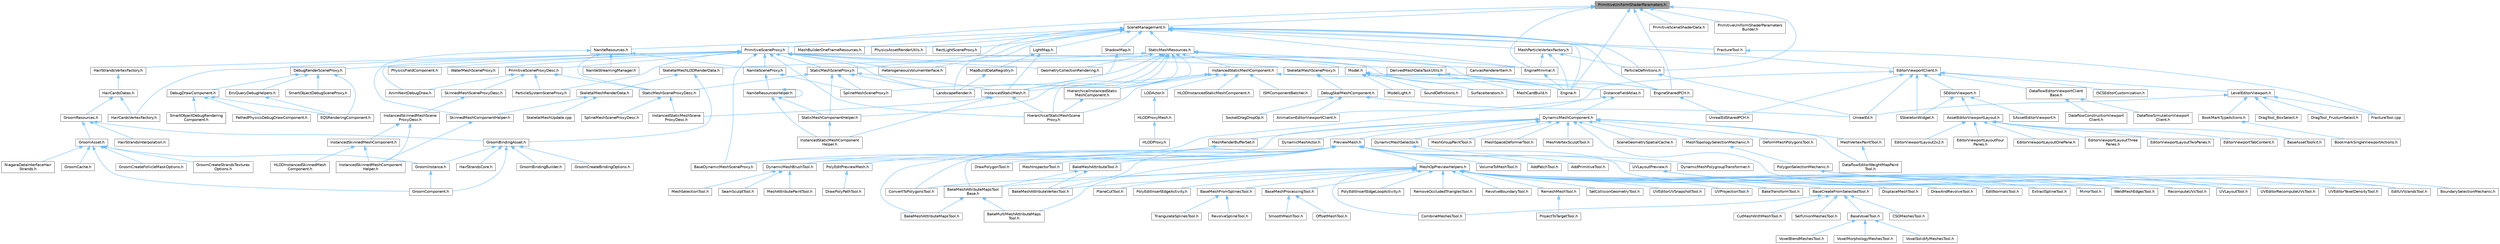 digraph "PrimitiveUniformShaderParameters.h"
{
 // INTERACTIVE_SVG=YES
 // LATEX_PDF_SIZE
  bgcolor="transparent";
  edge [fontname=Helvetica,fontsize=10,labelfontname=Helvetica,labelfontsize=10];
  node [fontname=Helvetica,fontsize=10,shape=box,height=0.2,width=0.4];
  Node1 [id="Node000001",label="PrimitiveUniformShaderParameters.h",height=0.2,width=0.4,color="gray40", fillcolor="grey60", style="filled", fontcolor="black",tooltip=" "];
  Node1 -> Node2 [id="edge1_Node000001_Node000002",dir="back",color="steelblue1",style="solid",tooltip=" "];
  Node2 [id="Node000002",label="Engine.h",height=0.2,width=0.4,color="grey40", fillcolor="white", style="filled",URL="$d1/d34/Public_2Engine_8h.html",tooltip=" "];
  Node1 -> Node3 [id="edge2_Node000001_Node000003",dir="back",color="steelblue1",style="solid",tooltip=" "];
  Node3 [id="Node000003",label="EngineMinimal.h",height=0.2,width=0.4,color="grey40", fillcolor="white", style="filled",URL="$d0/d2c/EngineMinimal_8h.html",tooltip=" "];
  Node3 -> Node2 [id="edge3_Node000003_Node000002",dir="back",color="steelblue1",style="solid",tooltip=" "];
  Node1 -> Node4 [id="edge4_Node000001_Node000004",dir="back",color="steelblue1",style="solid",tooltip=" "];
  Node4 [id="Node000004",label="EngineSharedPCH.h",height=0.2,width=0.4,color="grey40", fillcolor="white", style="filled",URL="$dc/dbb/EngineSharedPCH_8h.html",tooltip=" "];
  Node4 -> Node5 [id="edge5_Node000004_Node000005",dir="back",color="steelblue1",style="solid",tooltip=" "];
  Node5 [id="Node000005",label="UnrealEdSharedPCH.h",height=0.2,width=0.4,color="grey40", fillcolor="white", style="filled",URL="$d1/de6/UnrealEdSharedPCH_8h.html",tooltip=" "];
  Node1 -> Node6 [id="edge6_Node000001_Node000006",dir="back",color="steelblue1",style="solid",tooltip=" "];
  Node6 [id="Node000006",label="ParticleDefinitions.h",height=0.2,width=0.4,color="grey40", fillcolor="white", style="filled",URL="$db/dde/ParticleDefinitions_8h.html",tooltip=" "];
  Node6 -> Node7 [id="edge7_Node000006_Node000007",dir="back",color="steelblue1",style="solid",tooltip=" "];
  Node7 [id="Node000007",label="UnrealEd.h",height=0.2,width=0.4,color="grey40", fillcolor="white", style="filled",URL="$d2/d5f/UnrealEd_8h.html",tooltip=" "];
  Node1 -> Node8 [id="edge8_Node000001_Node000008",dir="back",color="steelblue1",style="solid",tooltip=" "];
  Node8 [id="Node000008",label="PrimitiveSceneProxy.h",height=0.2,width=0.4,color="grey40", fillcolor="white", style="filled",URL="$dc/d1e/PrimitiveSceneProxy_8h.html",tooltip=" "];
  Node8 -> Node9 [id="edge9_Node000008_Node000009",dir="back",color="steelblue1",style="solid",tooltip=" "];
  Node9 [id="Node000009",label="AnimNextDebugDraw.h",height=0.2,width=0.4,color="grey40", fillcolor="white", style="filled",URL="$dd/de1/AnimNextDebugDraw_8h.html",tooltip=" "];
  Node8 -> Node10 [id="edge10_Node000008_Node000010",dir="back",color="steelblue1",style="solid",tooltip=" "];
  Node10 [id="Node000010",label="BaseDynamicMeshSceneProxy.h",height=0.2,width=0.4,color="grey40", fillcolor="white", style="filled",URL="$d2/dee/BaseDynamicMeshSceneProxy_8h.html",tooltip=" "];
  Node8 -> Node11 [id="edge11_Node000008_Node000011",dir="back",color="steelblue1",style="solid",tooltip=" "];
  Node11 [id="Node000011",label="DebugRenderSceneProxy.h",height=0.2,width=0.4,color="grey40", fillcolor="white", style="filled",URL="$dc/db2/DebugRenderSceneProxy_8h.html",tooltip=" "];
  Node11 -> Node12 [id="edge12_Node000011_Node000012",dir="back",color="steelblue1",style="solid",tooltip=" "];
  Node12 [id="Node000012",label="DebugDrawComponent.h",height=0.2,width=0.4,color="grey40", fillcolor="white", style="filled",URL="$d9/dae/DebugDrawComponent_8h.html",tooltip=" "];
  Node12 -> Node13 [id="edge13_Node000012_Node000013",dir="back",color="steelblue1",style="solid",tooltip=" "];
  Node13 [id="Node000013",label="EQSRenderingComponent.h",height=0.2,width=0.4,color="grey40", fillcolor="white", style="filled",URL="$df/d63/EQSRenderingComponent_8h.html",tooltip=" "];
  Node12 -> Node14 [id="edge14_Node000012_Node000014",dir="back",color="steelblue1",style="solid",tooltip=" "];
  Node14 [id="Node000014",label="PathedPhysicsDebugDrawComponent.h",height=0.2,width=0.4,color="grey40", fillcolor="white", style="filled",URL="$d9/dd8/PathedPhysicsDebugDrawComponent_8h.html",tooltip=" "];
  Node12 -> Node15 [id="edge15_Node000012_Node000015",dir="back",color="steelblue1",style="solid",tooltip=" "];
  Node15 [id="Node000015",label="SmartObjectDebugRendering\lComponent.h",height=0.2,width=0.4,color="grey40", fillcolor="white", style="filled",URL="$d2/db9/SmartObjectDebugRenderingComponent_8h.html",tooltip=" "];
  Node11 -> Node13 [id="edge16_Node000011_Node000013",dir="back",color="steelblue1",style="solid",tooltip=" "];
  Node11 -> Node16 [id="edge17_Node000011_Node000016",dir="back",color="steelblue1",style="solid",tooltip=" "];
  Node16 [id="Node000016",label="EnvQueryDebugHelpers.h",height=0.2,width=0.4,color="grey40", fillcolor="white", style="filled",URL="$de/dda/EnvQueryDebugHelpers_8h.html",tooltip=" "];
  Node16 -> Node13 [id="edge18_Node000016_Node000013",dir="back",color="steelblue1",style="solid",tooltip=" "];
  Node11 -> Node17 [id="edge19_Node000011_Node000017",dir="back",color="steelblue1",style="solid",tooltip=" "];
  Node17 [id="Node000017",label="SmartObjectDebugSceneProxy.h",height=0.2,width=0.4,color="grey40", fillcolor="white", style="filled",URL="$dd/df5/SmartObjectDebugSceneProxy_8h.html",tooltip=" "];
  Node8 -> Node2 [id="edge20_Node000008_Node000002",dir="back",color="steelblue1",style="solid",tooltip=" "];
  Node8 -> Node3 [id="edge21_Node000008_Node000003",dir="back",color="steelblue1",style="solid",tooltip=" "];
  Node8 -> Node4 [id="edge22_Node000008_Node000004",dir="back",color="steelblue1",style="solid",tooltip=" "];
  Node8 -> Node18 [id="edge23_Node000008_Node000018",dir="back",color="steelblue1",style="solid",tooltip=" "];
  Node18 [id="Node000018",label="GeometryCollectionRendering.h",height=0.2,width=0.4,color="grey40", fillcolor="white", style="filled",URL="$dc/d68/GeometryCollectionRendering_8h.html",tooltip=" "];
  Node8 -> Node19 [id="edge24_Node000008_Node000019",dir="back",color="steelblue1",style="solid",tooltip=" "];
  Node19 [id="Node000019",label="HairCardsVertexFactory.h",height=0.2,width=0.4,color="grey40", fillcolor="white", style="filled",URL="$de/d8e/HairCardsVertexFactory_8h.html",tooltip=" "];
  Node8 -> Node20 [id="edge25_Node000008_Node000020",dir="back",color="steelblue1",style="solid",tooltip=" "];
  Node20 [id="Node000020",label="HairStrandsVertexFactory.h",height=0.2,width=0.4,color="grey40", fillcolor="white", style="filled",URL="$d0/d1c/HairStrandsVertexFactory_8h.html",tooltip=" "];
  Node20 -> Node21 [id="edge26_Node000020_Node000021",dir="back",color="steelblue1",style="solid",tooltip=" "];
  Node21 [id="Node000021",label="HairCardsDatas.h",height=0.2,width=0.4,color="grey40", fillcolor="white", style="filled",URL="$da/d01/HairCardsDatas_8h.html",tooltip=" "];
  Node21 -> Node22 [id="edge27_Node000021_Node000022",dir="back",color="steelblue1",style="solid",tooltip=" "];
  Node22 [id="Node000022",label="GroomResources.h",height=0.2,width=0.4,color="grey40", fillcolor="white", style="filled",URL="$d0/d70/GroomResources_8h.html",tooltip=" "];
  Node22 -> Node23 [id="edge28_Node000022_Node000023",dir="back",color="steelblue1",style="solid",tooltip=" "];
  Node23 [id="Node000023",label="GroomAsset.h",height=0.2,width=0.4,color="grey40", fillcolor="white", style="filled",URL="$d8/df1/GroomAsset_8h.html",tooltip=" "];
  Node23 -> Node24 [id="edge29_Node000023_Node000024",dir="back",color="steelblue1",style="solid",tooltip=" "];
  Node24 [id="Node000024",label="GroomCache.h",height=0.2,width=0.4,color="grey40", fillcolor="white", style="filled",URL="$d7/d6e/GroomCache_8h.html",tooltip=" "];
  Node23 -> Node25 [id="edge30_Node000023_Node000025",dir="back",color="steelblue1",style="solid",tooltip=" "];
  Node25 [id="Node000025",label="GroomComponent.h",height=0.2,width=0.4,color="grey40", fillcolor="white", style="filled",URL="$de/d2e/GroomComponent_8h.html",tooltip=" "];
  Node23 -> Node26 [id="edge31_Node000023_Node000026",dir="back",color="steelblue1",style="solid",tooltip=" "];
  Node26 [id="Node000026",label="GroomCreateFollicleMaskOptions.h",height=0.2,width=0.4,color="grey40", fillcolor="white", style="filled",URL="$d7/d8b/GroomCreateFollicleMaskOptions_8h.html",tooltip=" "];
  Node23 -> Node27 [id="edge32_Node000023_Node000027",dir="back",color="steelblue1",style="solid",tooltip=" "];
  Node27 [id="Node000027",label="GroomCreateStrandsTextures\lOptions.h",height=0.2,width=0.4,color="grey40", fillcolor="white", style="filled",URL="$da/dfc/GroomCreateStrandsTexturesOptions_8h.html",tooltip=" "];
  Node23 -> Node28 [id="edge33_Node000023_Node000028",dir="back",color="steelblue1",style="solid",tooltip=" "];
  Node28 [id="Node000028",label="GroomInstance.h",height=0.2,width=0.4,color="grey40", fillcolor="white", style="filled",URL="$dd/d47/GroomInstance_8h.html",tooltip=" "];
  Node28 -> Node25 [id="edge34_Node000028_Node000025",dir="back",color="steelblue1",style="solid",tooltip=" "];
  Node23 -> Node29 [id="edge35_Node000023_Node000029",dir="back",color="steelblue1",style="solid",tooltip=" "];
  Node29 [id="Node000029",label="NiagaraDataInterfaceHair\lStrands.h",height=0.2,width=0.4,color="grey40", fillcolor="white", style="filled",URL="$da/dd2/NiagaraDataInterfaceHairStrands_8h.html",tooltip=" "];
  Node22 -> Node30 [id="edge36_Node000022_Node000030",dir="back",color="steelblue1",style="solid",tooltip=" "];
  Node30 [id="Node000030",label="GroomBindingAsset.h",height=0.2,width=0.4,color="grey40", fillcolor="white", style="filled",URL="$de/d26/GroomBindingAsset_8h.html",tooltip=" "];
  Node30 -> Node31 [id="edge37_Node000030_Node000031",dir="back",color="steelblue1",style="solid",tooltip=" "];
  Node31 [id="Node000031",label="GroomBindingBuilder.h",height=0.2,width=0.4,color="grey40", fillcolor="white", style="filled",URL="$d2/d2f/GroomBindingBuilder_8h.html",tooltip=" "];
  Node30 -> Node25 [id="edge38_Node000030_Node000025",dir="back",color="steelblue1",style="solid",tooltip=" "];
  Node30 -> Node32 [id="edge39_Node000030_Node000032",dir="back",color="steelblue1",style="solid",tooltip=" "];
  Node32 [id="Node000032",label="GroomCreateBindingOptions.h",height=0.2,width=0.4,color="grey40", fillcolor="white", style="filled",URL="$d5/dba/GroomCreateBindingOptions_8h.html",tooltip=" "];
  Node30 -> Node28 [id="edge40_Node000030_Node000028",dir="back",color="steelblue1",style="solid",tooltip=" "];
  Node30 -> Node33 [id="edge41_Node000030_Node000033",dir="back",color="steelblue1",style="solid",tooltip=" "];
  Node33 [id="Node000033",label="HairStrandsCore.h",height=0.2,width=0.4,color="grey40", fillcolor="white", style="filled",URL="$d7/def/HairStrandsCore_8h.html",tooltip=" "];
  Node22 -> Node34 [id="edge42_Node000022_Node000034",dir="back",color="steelblue1",style="solid",tooltip=" "];
  Node34 [id="Node000034",label="HairStrandsInterpolation.h",height=0.2,width=0.4,color="grey40", fillcolor="white", style="filled",URL="$de/dab/HairStrandsInterpolation_8h.html",tooltip=" "];
  Node21 -> Node19 [id="edge43_Node000021_Node000019",dir="back",color="steelblue1",style="solid",tooltip=" "];
  Node8 -> Node35 [id="edge44_Node000008_Node000035",dir="back",color="steelblue1",style="solid",tooltip=" "];
  Node35 [id="Node000035",label="HeterogeneousVolumeInterface.h",height=0.2,width=0.4,color="grey40", fillcolor="white", style="filled",URL="$d3/de3/HeterogeneousVolumeInterface_8h.html",tooltip=" "];
  Node8 -> Node36 [id="edge45_Node000008_Node000036",dir="back",color="steelblue1",style="solid",tooltip=" "];
  Node36 [id="Node000036",label="HierarchicalStaticMeshScene\lProxy.h",height=0.2,width=0.4,color="grey40", fillcolor="white", style="filled",URL="$d3/d4d/HierarchicalStaticMeshSceneProxy_8h.html",tooltip=" "];
  Node8 -> Node37 [id="edge46_Node000008_Node000037",dir="back",color="steelblue1",style="solid",tooltip=" "];
  Node37 [id="Node000037",label="LandscapeRender.h",height=0.2,width=0.4,color="grey40", fillcolor="white", style="filled",URL="$df/d67/LandscapeRender_8h.html",tooltip=" "];
  Node8 -> Node38 [id="edge47_Node000008_Node000038",dir="back",color="steelblue1",style="solid",tooltip=" "];
  Node38 [id="Node000038",label="NaniteSceneProxy.h",height=0.2,width=0.4,color="grey40", fillcolor="white", style="filled",URL="$de/dae/NaniteSceneProxy_8h.html",tooltip=" "];
  Node38 -> Node39 [id="edge48_Node000038_Node000039",dir="back",color="steelblue1",style="solid",tooltip=" "];
  Node39 [id="Node000039",label="NaniteResourcesHelper.h",height=0.2,width=0.4,color="grey40", fillcolor="white", style="filled",URL="$dc/d48/NaniteResourcesHelper_8h.html",tooltip=" "];
  Node39 -> Node40 [id="edge49_Node000039_Node000040",dir="back",color="steelblue1",style="solid",tooltip=" "];
  Node40 [id="Node000040",label="InstancedStaticMeshComponent\lHelper.h",height=0.2,width=0.4,color="grey40", fillcolor="white", style="filled",URL="$dc/dc7/InstancedStaticMeshComponentHelper_8h.html",tooltip=" "];
  Node39 -> Node39 [id="edge50_Node000039_Node000039",dir="back",color="steelblue1",style="solid",tooltip=" "];
  Node39 -> Node41 [id="edge51_Node000039_Node000041",dir="back",color="steelblue1",style="solid",tooltip=" "];
  Node41 [id="Node000041",label="StaticMeshComponentHelper.h",height=0.2,width=0.4,color="grey40", fillcolor="white", style="filled",URL="$dc/dc1/StaticMeshComponentHelper_8h.html",tooltip=" "];
  Node41 -> Node40 [id="edge52_Node000041_Node000040",dir="back",color="steelblue1",style="solid",tooltip=" "];
  Node38 -> Node42 [id="edge53_Node000038_Node000042",dir="back",color="steelblue1",style="solid",tooltip=" "];
  Node42 [id="Node000042",label="SplineMeshSceneProxy.h",height=0.2,width=0.4,color="grey40", fillcolor="white", style="filled",URL="$dd/dcb/SplineMeshSceneProxy_8h.html",tooltip=" "];
  Node8 -> Node43 [id="edge54_Node000008_Node000043",dir="back",color="steelblue1",style="solid",tooltip=" "];
  Node43 [id="Node000043",label="ParticleSystemSceneProxy.h",height=0.2,width=0.4,color="grey40", fillcolor="white", style="filled",URL="$dd/d25/ParticleSystemSceneProxy_8h.html",tooltip=" "];
  Node8 -> Node44 [id="edge55_Node000008_Node000044",dir="back",color="steelblue1",style="solid",tooltip=" "];
  Node44 [id="Node000044",label="PhysicsFieldComponent.h",height=0.2,width=0.4,color="grey40", fillcolor="white", style="filled",URL="$dd/d76/PhysicsFieldComponent_8h.html",tooltip=" "];
  Node8 -> Node45 [id="edge56_Node000008_Node000045",dir="back",color="steelblue1",style="solid",tooltip=" "];
  Node45 [id="Node000045",label="PrimitiveSceneProxyDesc.h",height=0.2,width=0.4,color="grey40", fillcolor="white", style="filled",URL="$d8/d20/PrimitiveSceneProxyDesc_8h.html",tooltip=" "];
  Node45 -> Node9 [id="edge57_Node000045_Node000009",dir="back",color="steelblue1",style="solid",tooltip=" "];
  Node45 -> Node43 [id="edge58_Node000045_Node000043",dir="back",color="steelblue1",style="solid",tooltip=" "];
  Node45 -> Node46 [id="edge59_Node000045_Node000046",dir="back",color="steelblue1",style="solid",tooltip=" "];
  Node46 [id="Node000046",label="SkinnedMeshSceneProxyDesc.h",height=0.2,width=0.4,color="grey40", fillcolor="white", style="filled",URL="$dd/d6b/SkinnedMeshSceneProxyDesc_8h.html",tooltip=" "];
  Node46 -> Node47 [id="edge60_Node000046_Node000047",dir="back",color="steelblue1",style="solid",tooltip=" "];
  Node47 [id="Node000047",label="InstancedSkinnedMeshScene\lProxyDesc.h",height=0.2,width=0.4,color="grey40", fillcolor="white", style="filled",URL="$d7/d6c/InstancedSkinnedMeshSceneProxyDesc_8h.html",tooltip=" "];
  Node47 -> Node48 [id="edge61_Node000047_Node000048",dir="back",color="steelblue1",style="solid",tooltip=" "];
  Node48 [id="Node000048",label="InstancedSkinnedMeshComponent.h",height=0.2,width=0.4,color="grey40", fillcolor="white", style="filled",URL="$d7/da7/InstancedSkinnedMeshComponent_8h.html",tooltip=" "];
  Node48 -> Node49 [id="edge62_Node000048_Node000049",dir="back",color="steelblue1",style="solid",tooltip=" "];
  Node49 [id="Node000049",label="HLODInstancedSkinnedMesh\lComponent.h",height=0.2,width=0.4,color="grey40", fillcolor="white", style="filled",URL="$d5/d06/HLODInstancedSkinnedMeshComponent_8h.html",tooltip=" "];
  Node48 -> Node50 [id="edge63_Node000048_Node000050",dir="back",color="steelblue1",style="solid",tooltip=" "];
  Node50 [id="Node000050",label="InstancedSkinnedMeshComponent\lHelper.h",height=0.2,width=0.4,color="grey40", fillcolor="white", style="filled",URL="$d1/d86/InstancedSkinnedMeshComponentHelper_8h.html",tooltip=" "];
  Node47 -> Node50 [id="edge64_Node000047_Node000050",dir="back",color="steelblue1",style="solid",tooltip=" "];
  Node45 -> Node51 [id="edge65_Node000045_Node000051",dir="back",color="steelblue1",style="solid",tooltip=" "];
  Node51 [id="Node000051",label="StaticMeshSceneProxyDesc.h",height=0.2,width=0.4,color="grey40", fillcolor="white", style="filled",URL="$d0/d31/StaticMeshSceneProxyDesc_8h.html",tooltip=" "];
  Node51 -> Node52 [id="edge66_Node000051_Node000052",dir="back",color="steelblue1",style="solid",tooltip=" "];
  Node52 [id="Node000052",label="InstancedStaticMeshScene\lProxyDesc.h",height=0.2,width=0.4,color="grey40", fillcolor="white", style="filled",URL="$db/dcf/InstancedStaticMeshSceneProxyDesc_8h.html",tooltip=" "];
  Node51 -> Node53 [id="edge67_Node000051_Node000053",dir="back",color="steelblue1",style="solid",tooltip=" "];
  Node53 [id="Node000053",label="SplineMeshSceneProxyDesc.h",height=0.2,width=0.4,color="grey40", fillcolor="white", style="filled",URL="$db/d1b/SplineMeshSceneProxyDesc_8h.html",tooltip=" "];
  Node8 -> Node54 [id="edge68_Node000008_Node000054",dir="back",color="steelblue1",style="solid",tooltip=" "];
  Node54 [id="Node000054",label="SkeletalMeshSceneProxy.h",height=0.2,width=0.4,color="grey40", fillcolor="white", style="filled",URL="$de/de8/SkeletalMeshSceneProxy_8h.html",tooltip=" "];
  Node54 -> Node55 [id="edge69_Node000054_Node000055",dir="back",color="steelblue1",style="solid",tooltip=" "];
  Node55 [id="Node000055",label="DebugSkelMeshComponent.h",height=0.2,width=0.4,color="grey40", fillcolor="white", style="filled",URL="$d5/d33/DebugSkelMeshComponent_8h.html",tooltip=" "];
  Node55 -> Node56 [id="edge70_Node000055_Node000056",dir="back",color="steelblue1",style="solid",tooltip=" "];
  Node56 [id="Node000056",label="AnimationEditorViewportClient.h",height=0.2,width=0.4,color="grey40", fillcolor="white", style="filled",URL="$d1/d45/AnimationEditorViewportClient_8h.html",tooltip=" "];
  Node55 -> Node57 [id="edge71_Node000055_Node000057",dir="back",color="steelblue1",style="solid",tooltip=" "];
  Node57 [id="Node000057",label="SocketDragDropOp.h",height=0.2,width=0.4,color="grey40", fillcolor="white", style="filled",URL="$d2/d53/SocketDragDropOp_8h.html",tooltip=" "];
  Node55 -> Node7 [id="edge72_Node000055_Node000007",dir="back",color="steelblue1",style="solid",tooltip=" "];
  Node8 -> Node58 [id="edge73_Node000008_Node000058",dir="back",color="steelblue1",style="solid",tooltip=" "];
  Node58 [id="Node000058",label="StaticMeshSceneProxy.h",height=0.2,width=0.4,color="grey40", fillcolor="white", style="filled",URL="$d8/d6d/StaticMeshSceneProxy_8h.html",tooltip=" "];
  Node58 -> Node59 [id="edge74_Node000058_Node000059",dir="back",color="steelblue1",style="solid",tooltip=" "];
  Node59 [id="Node000059",label="InstancedStaticMesh.h",height=0.2,width=0.4,color="grey40", fillcolor="white", style="filled",URL="$dd/d89/InstancedStaticMesh_8h.html",tooltip=" "];
  Node59 -> Node36 [id="edge75_Node000059_Node000036",dir="back",color="steelblue1",style="solid",tooltip=" "];
  Node59 -> Node40 [id="edge76_Node000059_Node000040",dir="back",color="steelblue1",style="solid",tooltip=" "];
  Node59 -> Node52 [id="edge77_Node000059_Node000052",dir="back",color="steelblue1",style="solid",tooltip=" "];
  Node58 -> Node37 [id="edge78_Node000058_Node000037",dir="back",color="steelblue1",style="solid",tooltip=" "];
  Node58 -> Node42 [id="edge79_Node000058_Node000042",dir="back",color="steelblue1",style="solid",tooltip=" "];
  Node58 -> Node41 [id="edge80_Node000058_Node000041",dir="back",color="steelblue1",style="solid",tooltip=" "];
  Node58 -> Node51 [id="edge81_Node000058_Node000051",dir="back",color="steelblue1",style="solid",tooltip=" "];
  Node8 -> Node60 [id="edge82_Node000008_Node000060",dir="back",color="steelblue1",style="solid",tooltip=" "];
  Node60 [id="Node000060",label="WaterMeshSceneProxy.h",height=0.2,width=0.4,color="grey40", fillcolor="white", style="filled",URL="$d2/d6c/WaterMeshSceneProxy_8h.html",tooltip=" "];
  Node1 -> Node61 [id="edge83_Node000001_Node000061",dir="back",color="steelblue1",style="solid",tooltip=" "];
  Node61 [id="Node000061",label="PrimitiveSceneShaderData.h",height=0.2,width=0.4,color="grey40", fillcolor="white", style="filled",URL="$d5/d88/PrimitiveSceneShaderData_8h.html",tooltip=" "];
  Node1 -> Node62 [id="edge84_Node000001_Node000062",dir="back",color="steelblue1",style="solid",tooltip=" "];
  Node62 [id="Node000062",label="PrimitiveUniformShaderParameters\lBuilder.h",height=0.2,width=0.4,color="grey40", fillcolor="white", style="filled",URL="$dd/d96/PrimitiveUniformShaderParametersBuilder_8h.html",tooltip=" "];
  Node1 -> Node63 [id="edge85_Node000001_Node000063",dir="back",color="steelblue1",style="solid",tooltip=" "];
  Node63 [id="Node000063",label="SceneManagement.h",height=0.2,width=0.4,color="grey40", fillcolor="white", style="filled",URL="$de/db9/SceneManagement_8h.html",tooltip=" "];
  Node63 -> Node64 [id="edge86_Node000063_Node000064",dir="back",color="steelblue1",style="solid",tooltip=" "];
  Node64 [id="Node000064",label="EditorViewportClient.h",height=0.2,width=0.4,color="grey40", fillcolor="white", style="filled",URL="$d4/d41/EditorViewportClient_8h.html",tooltip=" "];
  Node64 -> Node56 [id="edge87_Node000064_Node000056",dir="back",color="steelblue1",style="solid",tooltip=" "];
  Node64 -> Node65 [id="edge88_Node000064_Node000065",dir="back",color="steelblue1",style="solid",tooltip=" "];
  Node65 [id="Node000065",label="DataflowEditorViewportClient\lBase.h",height=0.2,width=0.4,color="grey40", fillcolor="white", style="filled",URL="$d8/ddd/DataflowEditorViewportClientBase_8h.html",tooltip=" "];
  Node65 -> Node66 [id="edge89_Node000065_Node000066",dir="back",color="steelblue1",style="solid",tooltip=" "];
  Node66 [id="Node000066",label="DataflowConstructionViewport\lClient.h",height=0.2,width=0.4,color="grey40", fillcolor="white", style="filled",URL="$d5/da1/DataflowConstructionViewportClient_8h.html",tooltip=" "];
  Node65 -> Node67 [id="edge90_Node000065_Node000067",dir="back",color="steelblue1",style="solid",tooltip=" "];
  Node67 [id="Node000067",label="DataflowSimulationViewport\lClient.h",height=0.2,width=0.4,color="grey40", fillcolor="white", style="filled",URL="$da/d6a/DataflowSimulationViewportClient_8h.html",tooltip=" "];
  Node64 -> Node68 [id="edge91_Node000064_Node000068",dir="back",color="steelblue1",style="solid",tooltip=" "];
  Node68 [id="Node000068",label="ISCSEditorCustomization.h",height=0.2,width=0.4,color="grey40", fillcolor="white", style="filled",URL="$de/d19/ISCSEditorCustomization_8h.html",tooltip=" "];
  Node64 -> Node69 [id="edge92_Node000064_Node000069",dir="back",color="steelblue1",style="solid",tooltip=" "];
  Node69 [id="Node000069",label="LevelEditorViewport.h",height=0.2,width=0.4,color="grey40", fillcolor="white", style="filled",URL="$d4/ddf/LevelEditorViewport_8h.html",tooltip=" "];
  Node69 -> Node70 [id="edge93_Node000069_Node000070",dir="back",color="steelblue1",style="solid",tooltip=" "];
  Node70 [id="Node000070",label="BookMarkTypeActions.h",height=0.2,width=0.4,color="grey40", fillcolor="white", style="filled",URL="$d0/d2f/BookMarkTypeActions_8h.html",tooltip=" "];
  Node70 -> Node71 [id="edge94_Node000070_Node000071",dir="back",color="steelblue1",style="solid",tooltip=" "];
  Node71 [id="Node000071",label="BookmarkSingleViewportActions.h",height=0.2,width=0.4,color="grey40", fillcolor="white", style="filled",URL="$d3/dd5/BookmarkSingleViewportActions_8h.html",tooltip=" "];
  Node69 -> Node72 [id="edge95_Node000069_Node000072",dir="back",color="steelblue1",style="solid",tooltip=" "];
  Node72 [id="Node000072",label="DragTool_BoxSelect.h",height=0.2,width=0.4,color="grey40", fillcolor="white", style="filled",URL="$da/dbf/DragTool__BoxSelect_8h.html",tooltip=" "];
  Node69 -> Node73 [id="edge96_Node000069_Node000073",dir="back",color="steelblue1",style="solid",tooltip=" "];
  Node73 [id="Node000073",label="DragTool_FrustumSelect.h",height=0.2,width=0.4,color="grey40", fillcolor="white", style="filled",URL="$db/de7/DragTool__FrustumSelect_8h.html",tooltip=" "];
  Node69 -> Node74 [id="edge97_Node000069_Node000074",dir="back",color="steelblue1",style="solid",tooltip=" "];
  Node74 [id="Node000074",label="FractureTool.cpp",height=0.2,width=0.4,color="grey40", fillcolor="white", style="filled",URL="$dc/d9a/FractureTool_8cpp.html",tooltip=" "];
  Node69 -> Node7 [id="edge98_Node000069_Node000007",dir="back",color="steelblue1",style="solid",tooltip=" "];
  Node64 -> Node75 [id="edge99_Node000064_Node000075",dir="back",color="steelblue1",style="solid",tooltip=" "];
  Node75 [id="Node000075",label="SEditorViewport.h",height=0.2,width=0.4,color="grey40", fillcolor="white", style="filled",URL="$dd/de0/SEditorViewport_8h.html",tooltip=" "];
  Node75 -> Node76 [id="edge100_Node000075_Node000076",dir="back",color="steelblue1",style="solid",tooltip=" "];
  Node76 [id="Node000076",label="AssetEditorViewportLayout.h",height=0.2,width=0.4,color="grey40", fillcolor="white", style="filled",URL="$df/d46/AssetEditorViewportLayout_8h.html",tooltip=" "];
  Node76 -> Node77 [id="edge101_Node000076_Node000077",dir="back",color="steelblue1",style="solid",tooltip=" "];
  Node77 [id="Node000077",label="BaseAssetToolkit.h",height=0.2,width=0.4,color="grey40", fillcolor="white", style="filled",URL="$d4/d85/BaseAssetToolkit_8h.html",tooltip=" "];
  Node76 -> Node78 [id="edge102_Node000076_Node000078",dir="back",color="steelblue1",style="solid",tooltip=" "];
  Node78 [id="Node000078",label="EditorViewportLayout2x2.h",height=0.2,width=0.4,color="grey40", fillcolor="white", style="filled",URL="$df/dbd/EditorViewportLayout2x2_8h.html",tooltip=" "];
  Node76 -> Node79 [id="edge103_Node000076_Node000079",dir="back",color="steelblue1",style="solid",tooltip=" "];
  Node79 [id="Node000079",label="EditorViewportLayoutFour\lPanes.h",height=0.2,width=0.4,color="grey40", fillcolor="white", style="filled",URL="$d4/d84/EditorViewportLayoutFourPanes_8h.html",tooltip=" "];
  Node76 -> Node80 [id="edge104_Node000076_Node000080",dir="back",color="steelblue1",style="solid",tooltip=" "];
  Node80 [id="Node000080",label="EditorViewportLayoutOnePane.h",height=0.2,width=0.4,color="grey40", fillcolor="white", style="filled",URL="$d2/da6/EditorViewportLayoutOnePane_8h.html",tooltip=" "];
  Node76 -> Node81 [id="edge105_Node000076_Node000081",dir="back",color="steelblue1",style="solid",tooltip=" "];
  Node81 [id="Node000081",label="EditorViewportLayoutThree\lPanes.h",height=0.2,width=0.4,color="grey40", fillcolor="white", style="filled",URL="$d2/d25/EditorViewportLayoutThreePanes_8h.html",tooltip=" "];
  Node76 -> Node82 [id="edge106_Node000076_Node000082",dir="back",color="steelblue1",style="solid",tooltip=" "];
  Node82 [id="Node000082",label="EditorViewportLayoutTwoPanes.h",height=0.2,width=0.4,color="grey40", fillcolor="white", style="filled",URL="$dc/d66/EditorViewportLayoutTwoPanes_8h.html",tooltip=" "];
  Node76 -> Node83 [id="edge107_Node000076_Node000083",dir="back",color="steelblue1",style="solid",tooltip=" "];
  Node83 [id="Node000083",label="EditorViewportTabContent.h",height=0.2,width=0.4,color="grey40", fillcolor="white", style="filled",URL="$d9/da4/EditorViewportTabContent_8h.html",tooltip=" "];
  Node75 -> Node84 [id="edge108_Node000075_Node000084",dir="back",color="steelblue1",style="solid",tooltip=" "];
  Node84 [id="Node000084",label="SAssetEditorViewport.h",height=0.2,width=0.4,color="grey40", fillcolor="white", style="filled",URL="$df/d5a/SAssetEditorViewport_8h.html",tooltip=" "];
  Node75 -> Node85 [id="edge109_Node000075_Node000085",dir="back",color="steelblue1",style="solid",tooltip=" "];
  Node85 [id="Node000085",label="SSkeletonWidget.h",height=0.2,width=0.4,color="grey40", fillcolor="white", style="filled",URL="$dd/da7/SSkeletonWidget_8h.html",tooltip=" "];
  Node64 -> Node85 [id="edge110_Node000064_Node000085",dir="back",color="steelblue1",style="solid",tooltip=" "];
  Node64 -> Node7 [id="edge111_Node000064_Node000007",dir="back",color="steelblue1",style="solid",tooltip=" "];
  Node64 -> Node5 [id="edge112_Node000064_Node000005",dir="back",color="steelblue1",style="solid",tooltip=" "];
  Node63 -> Node2 [id="edge113_Node000063_Node000002",dir="back",color="steelblue1",style="solid",tooltip=" "];
  Node63 -> Node3 [id="edge114_Node000063_Node000003",dir="back",color="steelblue1",style="solid",tooltip=" "];
  Node63 -> Node4 [id="edge115_Node000063_Node000004",dir="back",color="steelblue1",style="solid",tooltip=" "];
  Node63 -> Node86 [id="edge116_Node000063_Node000086",dir="back",color="steelblue1",style="solid",tooltip=" "];
  Node86 [id="Node000086",label="FractureTool.h",height=0.2,width=0.4,color="grey40", fillcolor="white", style="filled",URL="$d4/d30/FractureTool_8h.html",tooltip=" "];
  Node86 -> Node74 [id="edge117_Node000086_Node000074",dir="back",color="steelblue1",style="solid",tooltip=" "];
  Node63 -> Node35 [id="edge118_Node000063_Node000035",dir="back",color="steelblue1",style="solid",tooltip=" "];
  Node63 -> Node37 [id="edge119_Node000063_Node000037",dir="back",color="steelblue1",style="solid",tooltip=" "];
  Node63 -> Node87 [id="edge120_Node000063_Node000087",dir="back",color="steelblue1",style="solid",tooltip=" "];
  Node87 [id="Node000087",label="LightMap.h",height=0.2,width=0.4,color="grey40", fillcolor="white", style="filled",URL="$d1/d76/LightMap_8h.html",tooltip=" "];
  Node87 -> Node59 [id="edge121_Node000087_Node000059",dir="back",color="steelblue1",style="solid",tooltip=" "];
  Node87 -> Node88 [id="edge122_Node000087_Node000088",dir="back",color="steelblue1",style="solid",tooltip=" "];
  Node88 [id="Node000088",label="MapBuildDataRegistry.h",height=0.2,width=0.4,color="grey40", fillcolor="white", style="filled",URL="$df/dac/MapBuildDataRegistry_8h.html",tooltip=" "];
  Node88 -> Node37 [id="edge123_Node000088_Node000037",dir="back",color="steelblue1",style="solid",tooltip=" "];
  Node63 -> Node89 [id="edge124_Node000063_Node000089",dir="back",color="steelblue1",style="solid",tooltip=" "];
  Node89 [id="Node000089",label="MeshBuilderOneFrameResources.h",height=0.2,width=0.4,color="grey40", fillcolor="white", style="filled",URL="$df/d7c/MeshBuilderOneFrameResources_8h.html",tooltip=" "];
  Node63 -> Node90 [id="edge125_Node000063_Node000090",dir="back",color="steelblue1",style="solid",tooltip=" "];
  Node90 [id="Node000090",label="MeshParticleVertexFactory.h",height=0.2,width=0.4,color="grey40", fillcolor="white", style="filled",URL="$d5/d83/MeshParticleVertexFactory_8h.html",tooltip=" "];
  Node90 -> Node2 [id="edge126_Node000090_Node000002",dir="back",color="steelblue1",style="solid",tooltip=" "];
  Node90 -> Node3 [id="edge127_Node000090_Node000003",dir="back",color="steelblue1",style="solid",tooltip=" "];
  Node90 -> Node6 [id="edge128_Node000090_Node000006",dir="back",color="steelblue1",style="solid",tooltip=" "];
  Node63 -> Node91 [id="edge129_Node000063_Node000091",dir="back",color="steelblue1",style="solid",tooltip=" "];
  Node91 [id="Node000091",label="NaniteResources.h",height=0.2,width=0.4,color="grey40", fillcolor="white", style="filled",URL="$d7/d8b/NaniteResources_8h.html",tooltip=" "];
  Node91 -> Node38 [id="edge130_Node000091_Node000038",dir="back",color="steelblue1",style="solid",tooltip=" "];
  Node91 -> Node92 [id="edge131_Node000091_Node000092",dir="back",color="steelblue1",style="solid",tooltip=" "];
  Node92 [id="Node000092",label="NaniteStreamingManager.h",height=0.2,width=0.4,color="grey40", fillcolor="white", style="filled",URL="$d2/d3f/NaniteStreamingManager_8h.html",tooltip=" "];
  Node91 -> Node93 [id="edge132_Node000091_Node000093",dir="back",color="steelblue1",style="solid",tooltip=" "];
  Node93 [id="Node000093",label="SkinnedMeshComponentHelper.h",height=0.2,width=0.4,color="grey40", fillcolor="white", style="filled",URL="$db/d81/SkinnedMeshComponentHelper_8h.html",tooltip=" "];
  Node93 -> Node50 [id="edge133_Node000093_Node000050",dir="back",color="steelblue1",style="solid",tooltip=" "];
  Node91 -> Node51 [id="edge134_Node000091_Node000051",dir="back",color="steelblue1",style="solid",tooltip=" "];
  Node63 -> Node6 [id="edge135_Node000063_Node000006",dir="back",color="steelblue1",style="solid",tooltip=" "];
  Node63 -> Node94 [id="edge136_Node000063_Node000094",dir="back",color="steelblue1",style="solid",tooltip=" "];
  Node94 [id="Node000094",label="PhysicsAssetRenderUtils.h",height=0.2,width=0.4,color="grey40", fillcolor="white", style="filled",URL="$d2/dee/PhysicsAssetRenderUtils_8h.html",tooltip=" "];
  Node63 -> Node95 [id="edge137_Node000063_Node000095",dir="back",color="steelblue1",style="solid",tooltip=" "];
  Node95 [id="Node000095",label="RectLightSceneProxy.h",height=0.2,width=0.4,color="grey40", fillcolor="white", style="filled",URL="$d4/d78/RectLightSceneProxy_8h.html",tooltip=" "];
  Node63 -> Node96 [id="edge138_Node000063_Node000096",dir="back",color="steelblue1",style="solid",tooltip=" "];
  Node96 [id="Node000096",label="ShadowMap.h",height=0.2,width=0.4,color="grey40", fillcolor="white", style="filled",URL="$d1/ddb/ShadowMap_8h.html",tooltip=" "];
  Node96 -> Node59 [id="edge139_Node000096_Node000059",dir="back",color="steelblue1",style="solid",tooltip=" "];
  Node63 -> Node97 [id="edge140_Node000063_Node000097",dir="back",color="steelblue1",style="solid",tooltip=" "];
  Node97 [id="Node000097",label="StaticMeshResources.h",height=0.2,width=0.4,color="grey40", fillcolor="white", style="filled",URL="$d0/db7/StaticMeshResources_8h.html",tooltip=" "];
  Node97 -> Node98 [id="edge141_Node000097_Node000098",dir="back",color="steelblue1",style="solid",tooltip=" "];
  Node98 [id="Node000098",label="CanvasRendererItem.h",height=0.2,width=0.4,color="grey40", fillcolor="white", style="filled",URL="$d7/d93/CanvasRendererItem_8h.html",tooltip=" "];
  Node97 -> Node99 [id="edge142_Node000097_Node000099",dir="back",color="steelblue1",style="solid",tooltip=" "];
  Node99 [id="Node000099",label="DerivedMeshDataTaskUtils.h",height=0.2,width=0.4,color="grey40", fillcolor="white", style="filled",URL="$d2/d98/DerivedMeshDataTaskUtils_8h.html",tooltip=" "];
  Node99 -> Node100 [id="edge143_Node000099_Node000100",dir="back",color="steelblue1",style="solid",tooltip=" "];
  Node100 [id="Node000100",label="DistanceFieldAtlas.h",height=0.2,width=0.4,color="grey40", fillcolor="white", style="filled",URL="$df/def/DistanceFieldAtlas_8h.html",tooltip=" "];
  Node100 -> Node10 [id="edge144_Node000100_Node000010",dir="back",color="steelblue1",style="solid",tooltip=" "];
  Node100 -> Node101 [id="edge145_Node000100_Node000101",dir="back",color="steelblue1",style="solid",tooltip=" "];
  Node101 [id="Node000101",label="DynamicMeshComponent.h",height=0.2,width=0.4,color="grey40", fillcolor="white", style="filled",URL="$d8/d66/DynamicMeshComponent_8h.html",tooltip=" "];
  Node101 -> Node102 [id="edge146_Node000101_Node000102",dir="back",color="steelblue1",style="solid",tooltip=" "];
  Node102 [id="Node000102",label="DataflowEditorWeightMapPaint\lTool.h",height=0.2,width=0.4,color="grey40", fillcolor="white", style="filled",URL="$db/d46/DataflowEditorWeightMapPaintTool_8h.html",tooltip=" "];
  Node101 -> Node103 [id="edge147_Node000101_Node000103",dir="back",color="steelblue1",style="solid",tooltip=" "];
  Node103 [id="Node000103",label="DeformMeshPolygonsTool.h",height=0.2,width=0.4,color="grey40", fillcolor="white", style="filled",URL="$db/d72/DeformMeshPolygonsTool_8h.html",tooltip=" "];
  Node101 -> Node104 [id="edge148_Node000101_Node000104",dir="back",color="steelblue1",style="solid",tooltip=" "];
  Node104 [id="Node000104",label="DynamicMeshActor.h",height=0.2,width=0.4,color="grey40", fillcolor="white", style="filled",URL="$d1/d71/DynamicMeshActor_8h.html",tooltip=" "];
  Node101 -> Node105 [id="edge149_Node000101_Node000105",dir="back",color="steelblue1",style="solid",tooltip=" "];
  Node105 [id="Node000105",label="DynamicMeshBrushTool.h",height=0.2,width=0.4,color="grey40", fillcolor="white", style="filled",URL="$da/d04/DynamicMeshBrushTool_8h.html",tooltip=" "];
  Node105 -> Node106 [id="edge150_Node000105_Node000106",dir="back",color="steelblue1",style="solid",tooltip=" "];
  Node106 [id="Node000106",label="MeshAttributePaintTool.h",height=0.2,width=0.4,color="grey40", fillcolor="white", style="filled",URL="$d3/d29/MeshAttributePaintTool_8h.html",tooltip=" "];
  Node105 -> Node107 [id="edge151_Node000105_Node000107",dir="back",color="steelblue1",style="solid",tooltip=" "];
  Node107 [id="Node000107",label="MeshSelectionTool.h",height=0.2,width=0.4,color="grey40", fillcolor="white", style="filled",URL="$d8/d80/MeshSelectionTool_8h.html",tooltip=" "];
  Node105 -> Node108 [id="edge152_Node000105_Node000108",dir="back",color="steelblue1",style="solid",tooltip=" "];
  Node108 [id="Node000108",label="SeamSculptTool.h",height=0.2,width=0.4,color="grey40", fillcolor="white", style="filled",URL="$d1/d31/SeamSculptTool_8h.html",tooltip=" "];
  Node101 -> Node109 [id="edge153_Node000101_Node000109",dir="back",color="steelblue1",style="solid",tooltip=" "];
  Node109 [id="Node000109",label="DynamicMeshSelector.h",height=0.2,width=0.4,color="grey40", fillcolor="white", style="filled",URL="$dc/d01/DynamicMeshSelector_8h.html",tooltip=" "];
  Node109 -> Node110 [id="edge154_Node000109_Node000110",dir="back",color="steelblue1",style="solid",tooltip=" "];
  Node110 [id="Node000110",label="DynamicMeshPolygroupTransformer.h",height=0.2,width=0.4,color="grey40", fillcolor="white", style="filled",URL="$dc/db2/DynamicMeshPolygroupTransformer_8h.html",tooltip=" "];
  Node101 -> Node111 [id="edge155_Node000101_Node000111",dir="back",color="steelblue1",style="solid",tooltip=" "];
  Node111 [id="Node000111",label="EditUVIslandsTool.h",height=0.2,width=0.4,color="grey40", fillcolor="white", style="filled",URL="$d0/de4/EditUVIslandsTool_8h.html",tooltip=" "];
  Node101 -> Node112 [id="edge156_Node000101_Node000112",dir="back",color="steelblue1",style="solid",tooltip=" "];
  Node112 [id="Node000112",label="MeshGroupPaintTool.h",height=0.2,width=0.4,color="grey40", fillcolor="white", style="filled",URL="$dd/d04/MeshGroupPaintTool_8h.html",tooltip=" "];
  Node101 -> Node113 [id="edge157_Node000101_Node000113",dir="back",color="steelblue1",style="solid",tooltip=" "];
  Node113 [id="Node000113",label="MeshRenderBufferSet.h",height=0.2,width=0.4,color="grey40", fillcolor="white", style="filled",URL="$de/dc2/MeshRenderBufferSet_8h.html",tooltip=" "];
  Node113 -> Node10 [id="edge158_Node000113_Node000010",dir="back",color="steelblue1",style="solid",tooltip=" "];
  Node101 -> Node114 [id="edge159_Node000101_Node000114",dir="back",color="steelblue1",style="solid",tooltip=" "];
  Node114 [id="Node000114",label="MeshSpaceDeformerTool.h",height=0.2,width=0.4,color="grey40", fillcolor="white", style="filled",URL="$d7/dc8/MeshSpaceDeformerTool_8h.html",tooltip=" "];
  Node101 -> Node115 [id="edge160_Node000101_Node000115",dir="back",color="steelblue1",style="solid",tooltip=" "];
  Node115 [id="Node000115",label="MeshTopologySelectionMechanic.h",height=0.2,width=0.4,color="grey40", fillcolor="white", style="filled",URL="$d5/d15/MeshTopologySelectionMechanic_8h.html",tooltip=" "];
  Node115 -> Node116 [id="edge161_Node000115_Node000116",dir="back",color="steelblue1",style="solid",tooltip=" "];
  Node116 [id="Node000116",label="PolygonSelectionMechanic.h",height=0.2,width=0.4,color="grey40", fillcolor="white", style="filled",URL="$da/dff/PolygonSelectionMechanic_8h.html",tooltip=" "];
  Node116 -> Node117 [id="edge162_Node000116_Node000117",dir="back",color="steelblue1",style="solid",tooltip=" "];
  Node117 [id="Node000117",label="BoundarySelectionMechanic.h",height=0.2,width=0.4,color="grey40", fillcolor="white", style="filled",URL="$d8/dd6/BoundarySelectionMechanic_8h.html",tooltip=" "];
  Node116 -> Node111 [id="edge163_Node000116_Node000111",dir="back",color="steelblue1",style="solid",tooltip=" "];
  Node101 -> Node118 [id="edge164_Node000101_Node000118",dir="back",color="steelblue1",style="solid",tooltip=" "];
  Node118 [id="Node000118",label="MeshVertexPaintTool.h",height=0.2,width=0.4,color="grey40", fillcolor="white", style="filled",URL="$db/d74/MeshVertexPaintTool_8h.html",tooltip=" "];
  Node118 -> Node102 [id="edge165_Node000118_Node000102",dir="back",color="steelblue1",style="solid",tooltip=" "];
  Node101 -> Node119 [id="edge166_Node000101_Node000119",dir="back",color="steelblue1",style="solid",tooltip=" "];
  Node119 [id="Node000119",label="MeshVertexSculptTool.h",height=0.2,width=0.4,color="grey40", fillcolor="white", style="filled",URL="$dc/da6/MeshVertexSculptTool_8h.html",tooltip=" "];
  Node101 -> Node120 [id="edge167_Node000101_Node000120",dir="back",color="steelblue1",style="solid",tooltip=" "];
  Node120 [id="Node000120",label="PreviewMesh.h",height=0.2,width=0.4,color="grey40", fillcolor="white", style="filled",URL="$d6/d30/PreviewMesh_8h.html",tooltip=" "];
  Node120 -> Node121 [id="edge168_Node000120_Node000121",dir="back",color="steelblue1",style="solid",tooltip=" "];
  Node121 [id="Node000121",label="AddPatchTool.h",height=0.2,width=0.4,color="grey40", fillcolor="white", style="filled",URL="$d5/deb/AddPatchTool_8h.html",tooltip=" "];
  Node120 -> Node122 [id="edge169_Node000120_Node000122",dir="back",color="steelblue1",style="solid",tooltip=" "];
  Node122 [id="Node000122",label="AddPrimitiveTool.h",height=0.2,width=0.4,color="grey40", fillcolor="white", style="filled",URL="$d5/dbf/AddPrimitiveTool_8h.html",tooltip=" "];
  Node120 -> Node123 [id="edge170_Node000120_Node000123",dir="back",color="steelblue1",style="solid",tooltip=" "];
  Node123 [id="Node000123",label="BakeMeshAttributeMapsTool.h",height=0.2,width=0.4,color="grey40", fillcolor="white", style="filled",URL="$d8/d14/BakeMeshAttributeMapsTool_8h.html",tooltip=" "];
  Node120 -> Node124 [id="edge171_Node000120_Node000124",dir="back",color="steelblue1",style="solid",tooltip=" "];
  Node124 [id="Node000124",label="BakeMeshAttributeMapsTool\lBase.h",height=0.2,width=0.4,color="grey40", fillcolor="white", style="filled",URL="$dc/d68/BakeMeshAttributeMapsToolBase_8h.html",tooltip=" "];
  Node124 -> Node123 [id="edge172_Node000124_Node000123",dir="back",color="steelblue1",style="solid",tooltip=" "];
  Node124 -> Node125 [id="edge173_Node000124_Node000125",dir="back",color="steelblue1",style="solid",tooltip=" "];
  Node125 [id="Node000125",label="BakeMultiMeshAttributeMaps\lTool.h",height=0.2,width=0.4,color="grey40", fillcolor="white", style="filled",URL="$d7/d65/BakeMultiMeshAttributeMapsTool_8h.html",tooltip=" "];
  Node120 -> Node126 [id="edge174_Node000120_Node000126",dir="back",color="steelblue1",style="solid",tooltip=" "];
  Node126 [id="Node000126",label="BakeMeshAttributeTool.h",height=0.2,width=0.4,color="grey40", fillcolor="white", style="filled",URL="$d0/d82/BakeMeshAttributeTool_8h.html",tooltip=" "];
  Node126 -> Node124 [id="edge175_Node000126_Node000124",dir="back",color="steelblue1",style="solid",tooltip=" "];
  Node126 -> Node127 [id="edge176_Node000126_Node000127",dir="back",color="steelblue1",style="solid",tooltip=" "];
  Node127 [id="Node000127",label="BakeMeshAttributeVertexTool.h",height=0.2,width=0.4,color="grey40", fillcolor="white", style="filled",URL="$d6/d76/BakeMeshAttributeVertexTool_8h.html",tooltip=" "];
  Node120 -> Node127 [id="edge177_Node000120_Node000127",dir="back",color="steelblue1",style="solid",tooltip=" "];
  Node120 -> Node125 [id="edge178_Node000120_Node000125",dir="back",color="steelblue1",style="solid",tooltip=" "];
  Node120 -> Node128 [id="edge179_Node000120_Node000128",dir="back",color="steelblue1",style="solid",tooltip=" "];
  Node128 [id="Node000128",label="ConvertToPolygonsTool.h",height=0.2,width=0.4,color="grey40", fillcolor="white", style="filled",URL="$d7/d5a/ConvertToPolygonsTool_8h.html",tooltip=" "];
  Node120 -> Node129 [id="edge180_Node000120_Node000129",dir="back",color="steelblue1",style="solid",tooltip=" "];
  Node129 [id="Node000129",label="DrawPolygonTool.h",height=0.2,width=0.4,color="grey40", fillcolor="white", style="filled",URL="$d0/d15/DrawPolygonTool_8h.html",tooltip=" "];
  Node120 -> Node105 [id="edge181_Node000120_Node000105",dir="back",color="steelblue1",style="solid",tooltip=" "];
  Node120 -> Node130 [id="edge182_Node000120_Node000130",dir="back",color="steelblue1",style="solid",tooltip=" "];
  Node130 [id="Node000130",label="MeshInspectorTool.h",height=0.2,width=0.4,color="grey40", fillcolor="white", style="filled",URL="$de/da1/MeshInspectorTool_8h.html",tooltip=" "];
  Node120 -> Node131 [id="edge183_Node000120_Node000131",dir="back",color="steelblue1",style="solid",tooltip=" "];
  Node131 [id="Node000131",label="MeshOpPreviewHelpers.h",height=0.2,width=0.4,color="grey40", fillcolor="white", style="filled",URL="$de/d33/MeshOpPreviewHelpers_8h.html",tooltip=" "];
  Node131 -> Node124 [id="edge184_Node000131_Node000124",dir="back",color="steelblue1",style="solid",tooltip=" "];
  Node131 -> Node127 [id="edge185_Node000131_Node000127",dir="back",color="steelblue1",style="solid",tooltip=" "];
  Node131 -> Node132 [id="edge186_Node000131_Node000132",dir="back",color="steelblue1",style="solid",tooltip=" "];
  Node132 [id="Node000132",label="BakeTransformTool.h",height=0.2,width=0.4,color="grey40", fillcolor="white", style="filled",URL="$dc/d39/BakeTransformTool_8h.html",tooltip=" "];
  Node131 -> Node133 [id="edge187_Node000131_Node000133",dir="back",color="steelblue1",style="solid",tooltip=" "];
  Node133 [id="Node000133",label="BaseCreateFromSelectedTool.h",height=0.2,width=0.4,color="grey40", fillcolor="white", style="filled",URL="$de/dc7/BaseCreateFromSelectedTool_8h.html",tooltip=" "];
  Node133 -> Node134 [id="edge188_Node000133_Node000134",dir="back",color="steelblue1",style="solid",tooltip=" "];
  Node134 [id="Node000134",label="BaseVoxelTool.h",height=0.2,width=0.4,color="grey40", fillcolor="white", style="filled",URL="$db/d63/BaseVoxelTool_8h.html",tooltip=" "];
  Node134 -> Node135 [id="edge189_Node000134_Node000135",dir="back",color="steelblue1",style="solid",tooltip=" "];
  Node135 [id="Node000135",label="VoxelBlendMeshesTool.h",height=0.2,width=0.4,color="grey40", fillcolor="white", style="filled",URL="$da/d0e/VoxelBlendMeshesTool_8h.html",tooltip=" "];
  Node134 -> Node136 [id="edge190_Node000134_Node000136",dir="back",color="steelblue1",style="solid",tooltip=" "];
  Node136 [id="Node000136",label="VoxelMorphologyMeshesTool.h",height=0.2,width=0.4,color="grey40", fillcolor="white", style="filled",URL="$dc/d30/VoxelMorphologyMeshesTool_8h.html",tooltip=" "];
  Node134 -> Node137 [id="edge191_Node000134_Node000137",dir="back",color="steelblue1",style="solid",tooltip=" "];
  Node137 [id="Node000137",label="VoxelSolidifyMeshesTool.h",height=0.2,width=0.4,color="grey40", fillcolor="white", style="filled",URL="$de/da2/VoxelSolidifyMeshesTool_8h.html",tooltip=" "];
  Node133 -> Node138 [id="edge192_Node000133_Node000138",dir="back",color="steelblue1",style="solid",tooltip=" "];
  Node138 [id="Node000138",label="CSGMeshesTool.h",height=0.2,width=0.4,color="grey40", fillcolor="white", style="filled",URL="$db/dd1/CSGMeshesTool_8h.html",tooltip=" "];
  Node133 -> Node139 [id="edge193_Node000133_Node000139",dir="back",color="steelblue1",style="solid",tooltip=" "];
  Node139 [id="Node000139",label="CombineMeshesTool.h",height=0.2,width=0.4,color="grey40", fillcolor="white", style="filled",URL="$dd/da3/CombineMeshesTool_8h.html",tooltip=" "];
  Node133 -> Node140 [id="edge194_Node000133_Node000140",dir="back",color="steelblue1",style="solid",tooltip=" "];
  Node140 [id="Node000140",label="CutMeshWithMeshTool.h",height=0.2,width=0.4,color="grey40", fillcolor="white", style="filled",URL="$d2/d2c/CutMeshWithMeshTool_8h.html",tooltip=" "];
  Node133 -> Node141 [id="edge195_Node000133_Node000141",dir="back",color="steelblue1",style="solid",tooltip=" "];
  Node141 [id="Node000141",label="SelfUnionMeshesTool.h",height=0.2,width=0.4,color="grey40", fillcolor="white", style="filled",URL="$dc/dad/SelfUnionMeshesTool_8h.html",tooltip=" "];
  Node131 -> Node142 [id="edge196_Node000131_Node000142",dir="back",color="steelblue1",style="solid",tooltip=" "];
  Node142 [id="Node000142",label="BaseMeshFromSplinesTool.h",height=0.2,width=0.4,color="grey40", fillcolor="white", style="filled",URL="$da/d31/BaseMeshFromSplinesTool_8h.html",tooltip=" "];
  Node142 -> Node143 [id="edge197_Node000142_Node000143",dir="back",color="steelblue1",style="solid",tooltip=" "];
  Node143 [id="Node000143",label="RevolveSplineTool.h",height=0.2,width=0.4,color="grey40", fillcolor="white", style="filled",URL="$d3/d36/RevolveSplineTool_8h.html",tooltip=" "];
  Node142 -> Node144 [id="edge198_Node000142_Node000144",dir="back",color="steelblue1",style="solid",tooltip=" "];
  Node144 [id="Node000144",label="TriangulateSplinesTool.h",height=0.2,width=0.4,color="grey40", fillcolor="white", style="filled",URL="$d9/de6/TriangulateSplinesTool_8h.html",tooltip=" "];
  Node131 -> Node145 [id="edge199_Node000131_Node000145",dir="back",color="steelblue1",style="solid",tooltip=" "];
  Node145 [id="Node000145",label="BaseMeshProcessingTool.h",height=0.2,width=0.4,color="grey40", fillcolor="white", style="filled",URL="$d4/d77/BaseMeshProcessingTool_8h.html",tooltip=" "];
  Node145 -> Node146 [id="edge200_Node000145_Node000146",dir="back",color="steelblue1",style="solid",tooltip=" "];
  Node146 [id="Node000146",label="OffsetMeshTool.h",height=0.2,width=0.4,color="grey40", fillcolor="white", style="filled",URL="$da/d01/OffsetMeshTool_8h.html",tooltip=" "];
  Node145 -> Node147 [id="edge201_Node000145_Node000147",dir="back",color="steelblue1",style="solid",tooltip=" "];
  Node147 [id="Node000147",label="SmoothMeshTool.h",height=0.2,width=0.4,color="grey40", fillcolor="white", style="filled",URL="$da/da9/SmoothMeshTool_8h.html",tooltip=" "];
  Node131 -> Node139 [id="edge202_Node000131_Node000139",dir="back",color="steelblue1",style="solid",tooltip=" "];
  Node131 -> Node128 [id="edge203_Node000131_Node000128",dir="back",color="steelblue1",style="solid",tooltip=" "];
  Node131 -> Node148 [id="edge204_Node000131_Node000148",dir="back",color="steelblue1",style="solid",tooltip=" "];
  Node148 [id="Node000148",label="DisplaceMeshTool.h",height=0.2,width=0.4,color="grey40", fillcolor="white", style="filled",URL="$da/d28/DisplaceMeshTool_8h.html",tooltip=" "];
  Node131 -> Node149 [id="edge205_Node000131_Node000149",dir="back",color="steelblue1",style="solid",tooltip=" "];
  Node149 [id="Node000149",label="DrawAndRevolveTool.h",height=0.2,width=0.4,color="grey40", fillcolor="white", style="filled",URL="$d8/d06/DrawAndRevolveTool_8h.html",tooltip=" "];
  Node131 -> Node150 [id="edge206_Node000131_Node000150",dir="back",color="steelblue1",style="solid",tooltip=" "];
  Node150 [id="Node000150",label="EditNormalsTool.h",height=0.2,width=0.4,color="grey40", fillcolor="white", style="filled",URL="$de/d53/EditNormalsTool_8h.html",tooltip=" "];
  Node131 -> Node151 [id="edge207_Node000131_Node000151",dir="back",color="steelblue1",style="solid",tooltip=" "];
  Node151 [id="Node000151",label="ExtractSplineTool.h",height=0.2,width=0.4,color="grey40", fillcolor="white", style="filled",URL="$d3/d4d/ExtractSplineTool_8h.html",tooltip=" "];
  Node131 -> Node152 [id="edge208_Node000131_Node000152",dir="back",color="steelblue1",style="solid",tooltip=" "];
  Node152 [id="Node000152",label="MirrorTool.h",height=0.2,width=0.4,color="grey40", fillcolor="white", style="filled",URL="$d3/dc9/MirrorTool_8h.html",tooltip=" "];
  Node131 -> Node153 [id="edge209_Node000131_Node000153",dir="back",color="steelblue1",style="solid",tooltip=" "];
  Node153 [id="Node000153",label="PlaneCutTool.h",height=0.2,width=0.4,color="grey40", fillcolor="white", style="filled",URL="$dd/def/PlaneCutTool_8h.html",tooltip=" "];
  Node131 -> Node154 [id="edge210_Node000131_Node000154",dir="back",color="steelblue1",style="solid",tooltip=" "];
  Node154 [id="Node000154",label="PolyEditInsertEdgeActivity.h",height=0.2,width=0.4,color="grey40", fillcolor="white", style="filled",URL="$d1/d26/PolyEditInsertEdgeActivity_8h.html",tooltip=" "];
  Node131 -> Node155 [id="edge211_Node000131_Node000155",dir="back",color="steelblue1",style="solid",tooltip=" "];
  Node155 [id="Node000155",label="PolyEditInsertEdgeLoopActivity.h",height=0.2,width=0.4,color="grey40", fillcolor="white", style="filled",URL="$d5/d37/PolyEditInsertEdgeLoopActivity_8h.html",tooltip=" "];
  Node131 -> Node156 [id="edge212_Node000131_Node000156",dir="back",color="steelblue1",style="solid",tooltip=" "];
  Node156 [id="Node000156",label="RecomputeUVsTool.h",height=0.2,width=0.4,color="grey40", fillcolor="white", style="filled",URL="$d0/d92/RecomputeUVsTool_8h.html",tooltip=" "];
  Node131 -> Node157 [id="edge213_Node000131_Node000157",dir="back",color="steelblue1",style="solid",tooltip=" "];
  Node157 [id="Node000157",label="RemeshMeshTool.h",height=0.2,width=0.4,color="grey40", fillcolor="white", style="filled",URL="$dc/dd6/RemeshMeshTool_8h.html",tooltip=" "];
  Node157 -> Node158 [id="edge214_Node000157_Node000158",dir="back",color="steelblue1",style="solid",tooltip=" "];
  Node158 [id="Node000158",label="ProjectToTargetTool.h",height=0.2,width=0.4,color="grey40", fillcolor="white", style="filled",URL="$d3/daa/ProjectToTargetTool_8h.html",tooltip=" "];
  Node131 -> Node159 [id="edge215_Node000131_Node000159",dir="back",color="steelblue1",style="solid",tooltip=" "];
  Node159 [id="Node000159",label="RemoveOccludedTrianglesTool.h",height=0.2,width=0.4,color="grey40", fillcolor="white", style="filled",URL="$d9/da1/RemoveOccludedTrianglesTool_8h.html",tooltip=" "];
  Node131 -> Node160 [id="edge216_Node000131_Node000160",dir="back",color="steelblue1",style="solid",tooltip=" "];
  Node160 [id="Node000160",label="RevolveBoundaryTool.h",height=0.2,width=0.4,color="grey40", fillcolor="white", style="filled",URL="$da/dce/RevolveBoundaryTool_8h.html",tooltip=" "];
  Node131 -> Node161 [id="edge217_Node000131_Node000161",dir="back",color="steelblue1",style="solid",tooltip=" "];
  Node161 [id="Node000161",label="SetCollisionGeometryTool.h",height=0.2,width=0.4,color="grey40", fillcolor="white", style="filled",URL="$d0/de6/SetCollisionGeometryTool_8h.html",tooltip=" "];
  Node131 -> Node162 [id="edge218_Node000131_Node000162",dir="back",color="steelblue1",style="solid",tooltip=" "];
  Node162 [id="Node000162",label="UVEditorUVSnapshotTool.h",height=0.2,width=0.4,color="grey40", fillcolor="white", style="filled",URL="$d4/dd6/UVEditorUVSnapshotTool_8h.html",tooltip=" "];
  Node131 -> Node163 [id="edge219_Node000131_Node000163",dir="back",color="steelblue1",style="solid",tooltip=" "];
  Node163 [id="Node000163",label="UVLayoutTool.h",height=0.2,width=0.4,color="grey40", fillcolor="white", style="filled",URL="$d6/d89/UVLayoutTool_8h.html",tooltip=" "];
  Node131 -> Node164 [id="edge220_Node000131_Node000164",dir="back",color="steelblue1",style="solid",tooltip=" "];
  Node164 [id="Node000164",label="UVProjectionTool.h",height=0.2,width=0.4,color="grey40", fillcolor="white", style="filled",URL="$d5/d4f/UVProjectionTool_8h.html",tooltip=" "];
  Node131 -> Node165 [id="edge221_Node000131_Node000165",dir="back",color="steelblue1",style="solid",tooltip=" "];
  Node165 [id="Node000165",label="WeldMeshEdgesTool.h",height=0.2,width=0.4,color="grey40", fillcolor="white", style="filled",URL="$d5/d6e/WeldMeshEdgesTool_8h.html",tooltip=" "];
  Node120 -> Node166 [id="edge222_Node000120_Node000166",dir="back",color="steelblue1",style="solid",tooltip=" "];
  Node166 [id="Node000166",label="PolyEditPreviewMesh.h",height=0.2,width=0.4,color="grey40", fillcolor="white", style="filled",URL="$d2/de8/PolyEditPreviewMesh_8h.html",tooltip=" "];
  Node166 -> Node167 [id="edge223_Node000166_Node000167",dir="back",color="steelblue1",style="solid",tooltip=" "];
  Node167 [id="Node000167",label="DrawPolyPathTool.h",height=0.2,width=0.4,color="grey40", fillcolor="white", style="filled",URL="$dc/d3e/DrawPolyPathTool_8h.html",tooltip=" "];
  Node120 -> Node168 [id="edge224_Node000120_Node000168",dir="back",color="steelblue1",style="solid",tooltip=" "];
  Node168 [id="Node000168",label="UVLayoutPreview.h",height=0.2,width=0.4,color="grey40", fillcolor="white", style="filled",URL="$dd/d16/UVLayoutPreview_8h.html",tooltip=" "];
  Node168 -> Node156 [id="edge225_Node000168_Node000156",dir="back",color="steelblue1",style="solid",tooltip=" "];
  Node168 -> Node169 [id="edge226_Node000168_Node000169",dir="back",color="steelblue1",style="solid",tooltip=" "];
  Node169 [id="Node000169",label="UVEditorRecomputeUVsTool.h",height=0.2,width=0.4,color="grey40", fillcolor="white", style="filled",URL="$d2/db8/UVEditorRecomputeUVsTool_8h.html",tooltip=" "];
  Node168 -> Node170 [id="edge227_Node000168_Node000170",dir="back",color="steelblue1",style="solid",tooltip=" "];
  Node170 [id="Node000170",label="UVEditorTexelDensityTool.h",height=0.2,width=0.4,color="grey40", fillcolor="white", style="filled",URL="$d0/d8b/UVEditorTexelDensityTool_8h.html",tooltip=" "];
  Node168 -> Node163 [id="edge228_Node000168_Node000163",dir="back",color="steelblue1",style="solid",tooltip=" "];
  Node120 -> Node171 [id="edge229_Node000120_Node000171",dir="back",color="steelblue1",style="solid",tooltip=" "];
  Node171 [id="Node000171",label="VolumeToMeshTool.h",height=0.2,width=0.4,color="grey40", fillcolor="white", style="filled",URL="$de/d64/VolumeToMeshTool_8h.html",tooltip=" "];
  Node120 -> Node165 [id="edge230_Node000120_Node000165",dir="back",color="steelblue1",style="solid",tooltip=" "];
  Node101 -> Node172 [id="edge231_Node000101_Node000172",dir="back",color="steelblue1",style="solid",tooltip=" "];
  Node172 [id="Node000172",label="SceneGeometrySpatialCache.h",height=0.2,width=0.4,color="grey40", fillcolor="white", style="filled",URL="$d6/d6f/SceneGeometrySpatialCache_8h.html",tooltip=" "];
  Node99 -> Node173 [id="edge232_Node000099_Node000173",dir="back",color="steelblue1",style="solid",tooltip=" "];
  Node173 [id="Node000173",label="MeshCardBuild.h",height=0.2,width=0.4,color="grey40", fillcolor="white", style="filled",URL="$d8/df6/MeshCardBuild_8h.html",tooltip=" "];
  Node97 -> Node18 [id="edge233_Node000097_Node000018",dir="back",color="steelblue1",style="solid",tooltip=" "];
  Node97 -> Node174 [id="edge234_Node000097_Node000174",dir="back",color="steelblue1",style="solid",tooltip=" "];
  Node174 [id="Node000174",label="HierarchicalInstancedStatic\lMeshComponent.h",height=0.2,width=0.4,color="grey40", fillcolor="white", style="filled",URL="$d3/ddb/HierarchicalInstancedStaticMeshComponent_8h.html",tooltip=" "];
  Node174 -> Node36 [id="edge235_Node000174_Node000036",dir="back",color="steelblue1",style="solid",tooltip=" "];
  Node97 -> Node36 [id="edge236_Node000097_Node000036",dir="back",color="steelblue1",style="solid",tooltip=" "];
  Node97 -> Node59 [id="edge237_Node000097_Node000059",dir="back",color="steelblue1",style="solid",tooltip=" "];
  Node97 -> Node175 [id="edge238_Node000097_Node000175",dir="back",color="steelblue1",style="solid",tooltip=" "];
  Node175 [id="Node000175",label="InstancedStaticMeshComponent.h",height=0.2,width=0.4,color="grey40", fillcolor="white", style="filled",URL="$d8/d5d/InstancedStaticMeshComponent_8h.html",tooltip=" "];
  Node175 -> Node2 [id="edge239_Node000175_Node000002",dir="back",color="steelblue1",style="solid",tooltip=" "];
  Node175 -> Node176 [id="edge240_Node000175_Node000176",dir="back",color="steelblue1",style="solid",tooltip=" "];
  Node176 [id="Node000176",label="HLODInstancedStaticMeshComponent.h",height=0.2,width=0.4,color="grey40", fillcolor="white", style="filled",URL="$dd/d88/HLODInstancedStaticMeshComponent_8h.html",tooltip=" "];
  Node175 -> Node174 [id="edge241_Node000175_Node000174",dir="back",color="steelblue1",style="solid",tooltip=" "];
  Node175 -> Node36 [id="edge242_Node000175_Node000036",dir="back",color="steelblue1",style="solid",tooltip=" "];
  Node175 -> Node177 [id="edge243_Node000175_Node000177",dir="back",color="steelblue1",style="solid",tooltip=" "];
  Node177 [id="Node000177",label="ISMComponentBatcher.h",height=0.2,width=0.4,color="grey40", fillcolor="white", style="filled",URL="$d8/def/ISMComponentBatcher_8h.html",tooltip=" "];
  Node175 -> Node59 [id="edge244_Node000175_Node000059",dir="back",color="steelblue1",style="solid",tooltip=" "];
  Node175 -> Node178 [id="edge245_Node000175_Node000178",dir="back",color="steelblue1",style="solid",tooltip=" "];
  Node178 [id="Node000178",label="LODActor.h",height=0.2,width=0.4,color="grey40", fillcolor="white", style="filled",URL="$df/de0/LODActor_8h.html",tooltip=" "];
  Node178 -> Node179 [id="edge246_Node000178_Node000179",dir="back",color="steelblue1",style="solid",tooltip=" "];
  Node179 [id="Node000179",label="HLODProxyMesh.h",height=0.2,width=0.4,color="grey40", fillcolor="white", style="filled",URL="$d6/dfc/HLODProxyMesh_8h.html",tooltip=" "];
  Node179 -> Node180 [id="edge247_Node000179_Node000180",dir="back",color="steelblue1",style="solid",tooltip=" "];
  Node180 [id="Node000180",label="HLODProxy.h",height=0.2,width=0.4,color="grey40", fillcolor="white", style="filled",URL="$dc/d2d/HLODProxy_8h.html",tooltip=" "];
  Node97 -> Node37 [id="edge248_Node000097_Node000037",dir="back",color="steelblue1",style="solid",tooltip=" "];
  Node97 -> Node181 [id="edge249_Node000097_Node000181",dir="back",color="steelblue1",style="solid",tooltip=" "];
  Node181 [id="Node000181",label="Model.h",height=0.2,width=0.4,color="grey40", fillcolor="white", style="filled",URL="$dd/d63/Public_2Model_8h.html",tooltip=" "];
  Node181 -> Node2 [id="edge250_Node000181_Node000002",dir="back",color="steelblue1",style="solid",tooltip=" "];
  Node181 -> Node4 [id="edge251_Node000181_Node000004",dir="back",color="steelblue1",style="solid",tooltip=" "];
  Node181 -> Node182 [id="edge252_Node000181_Node000182",dir="back",color="steelblue1",style="solid",tooltip=" "];
  Node182 [id="Node000182",label="ModelLight.h",height=0.2,width=0.4,color="grey40", fillcolor="white", style="filled",URL="$d2/d80/ModelLight_8h.html",tooltip=" "];
  Node181 -> Node183 [id="edge253_Node000181_Node000183",dir="back",color="steelblue1",style="solid",tooltip=" "];
  Node183 [id="Node000183",label="SoundDefinitions.h",height=0.2,width=0.4,color="grey40", fillcolor="white", style="filled",URL="$d4/da9/SoundDefinitions_8h.html",tooltip=" "];
  Node181 -> Node184 [id="edge254_Node000181_Node000184",dir="back",color="steelblue1",style="solid",tooltip=" "];
  Node184 [id="Node000184",label="SurfaceIterators.h",height=0.2,width=0.4,color="grey40", fillcolor="white", style="filled",URL="$da/de6/SurfaceIterators_8h.html",tooltip=" "];
  Node97 -> Node185 [id="edge255_Node000097_Node000185",dir="back",color="steelblue1",style="solid",tooltip=" "];
  Node185 [id="Node000185",label="SkeletalMeshLODRenderData.h",height=0.2,width=0.4,color="grey40", fillcolor="white", style="filled",URL="$d0/d5a/SkeletalMeshLODRenderData_8h.html",tooltip=" "];
  Node185 -> Node30 [id="edge256_Node000185_Node000030",dir="back",color="steelblue1",style="solid",tooltip=" "];
  Node185 -> Node186 [id="edge257_Node000185_Node000186",dir="back",color="steelblue1",style="solid",tooltip=" "];
  Node186 [id="Node000186",label="SkeletalMeshRenderData.h",height=0.2,width=0.4,color="grey40", fillcolor="white", style="filled",URL="$d9/d14/SkeletalMeshRenderData_8h.html",tooltip=" "];
  Node186 -> Node187 [id="edge258_Node000186_Node000187",dir="back",color="steelblue1",style="solid",tooltip=" "];
  Node187 [id="Node000187",label="SkeletalMeshUpdate.cpp",height=0.2,width=0.4,color="grey40", fillcolor="white", style="filled",URL="$db/d45/SkeletalMeshUpdate_8cpp.html",tooltip=" "];
  Node186 -> Node93 [id="edge259_Node000186_Node000093",dir="back",color="steelblue1",style="solid",tooltip=" "];
  Node97 -> Node42 [id="edge260_Node000097_Node000042",dir="back",color="steelblue1",style="solid",tooltip=" "];
  Node97 -> Node41 [id="edge261_Node000097_Node000041",dir="back",color="steelblue1",style="solid",tooltip=" "];
  Node63 -> Node58 [id="edge262_Node000063_Node000058",dir="back",color="steelblue1",style="solid",tooltip=" "];
}
